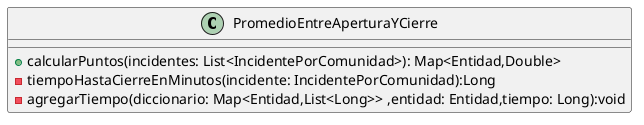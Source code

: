 @startuml
'https://plantuml.com/class-diagram

class PromedioEntreAperturaYCierre{
   + calcularPuntos(incidentes: List<IncidentePorComunidad>): Map<Entidad,Double>
   - tiempoHastaCierreEnMinutos(incidente: IncidentePorComunidad):Long
   - agregarTiempo(diccionario: Map<Entidad,List<Long>> ,entidad: Entidad,tiempo: Long):void
}

@enduml